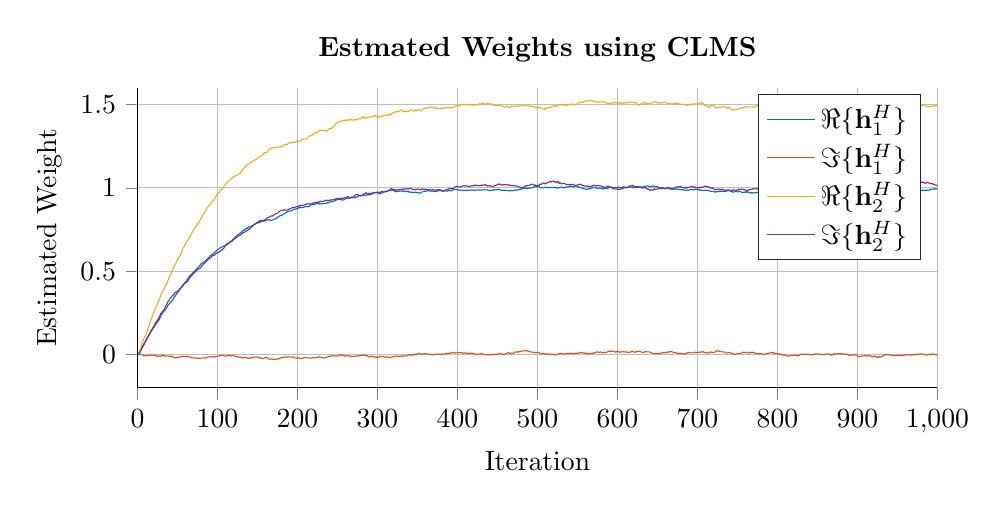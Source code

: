% This file was created by matlab2tikz.
% Minimal pgfplots version: 1.3
%
%The latest updates can be retrieved from
%  http://www.mathworks.com/matlabcentral/fileexchange/22022-matlab2tikz
%where you can also make suggestions and rate matlab2tikz.
%
\definecolor{mycolor1}{rgb}{0.0,0.447,0.741}%
\definecolor{mycolor2}{rgb}{0.85,0.325,0.098}%
\definecolor{mycolor3}{rgb}{0.929,0.694,0.125}%
\definecolor{mycolor4}{rgb}{0.494,0.184,0.556}%
%
\begin{tikzpicture}

\begin{axis}[%
width=4in,
height=1.5in,
at={(1.011in,0.642in)},
scale only axis,
xmin=0,
xmax=1000,
tick align=outside,
xlabel={Iteration},
xmajorgrids,
ymin=-0.2,
ymax=1.6,
ylabel={Estimated Weight},
ymajorgrids,
title style={font=\bfseries},
title={Estmated Weights using CLMS},
axis x line*=bottom,
axis y line*=left,
legend style={legend cell align=left,align=left,draw=white!15!black}
]
\addplot [color=mycolor1,solid]
  table[row sep=crcr]{%
1	0\\
2	0.013\\
3	0.021\\
4	0.031\\
5	0.044\\
6	0.051\\
7	0.054\\
8	0.062\\
9	0.072\\
10	0.077\\
11	0.087\\
12	0.097\\
13	0.103\\
14	0.11\\
15	0.12\\
16	0.129\\
17	0.138\\
18	0.145\\
19	0.154\\
20	0.162\\
21	0.165\\
22	0.176\\
23	0.18\\
24	0.188\\
25	0.197\\
26	0.201\\
27	0.209\\
28	0.218\\
29	0.229\\
30	0.238\\
31	0.246\\
32	0.254\\
33	0.261\\
34	0.263\\
35	0.272\\
36	0.279\\
37	0.284\\
38	0.295\\
39	0.3\\
40	0.306\\
41	0.311\\
42	0.317\\
43	0.322\\
44	0.327\\
45	0.336\\
46	0.346\\
47	0.349\\
48	0.359\\
49	0.364\\
50	0.369\\
51	0.377\\
52	0.383\\
53	0.391\\
54	0.398\\
55	0.403\\
56	0.412\\
57	0.42\\
58	0.423\\
59	0.431\\
60	0.435\\
61	0.441\\
62	0.448\\
63	0.456\\
64	0.463\\
65	0.468\\
66	0.475\\
67	0.479\\
68	0.483\\
69	0.489\\
70	0.494\\
71	0.497\\
72	0.504\\
73	0.507\\
74	0.513\\
75	0.517\\
76	0.523\\
77	0.528\\
78	0.534\\
79	0.541\\
80	0.546\\
81	0.549\\
82	0.553\\
83	0.556\\
84	0.559\\
85	0.563\\
86	0.568\\
87	0.573\\
88	0.576\\
89	0.582\\
90	0.585\\
91	0.594\\
92	0.596\\
93	0.598\\
94	0.601\\
95	0.606\\
96	0.612\\
97	0.615\\
98	0.619\\
99	0.624\\
100	0.628\\
101	0.632\\
102	0.634\\
103	0.639\\
104	0.642\\
105	0.645\\
106	0.646\\
107	0.649\\
108	0.651\\
109	0.653\\
110	0.654\\
111	0.659\\
112	0.659\\
113	0.663\\
114	0.669\\
115	0.673\\
116	0.677\\
117	0.681\\
118	0.684\\
119	0.688\\
120	0.693\\
121	0.697\\
122	0.704\\
123	0.708\\
124	0.712\\
125	0.716\\
126	0.721\\
127	0.722\\
128	0.728\\
129	0.732\\
130	0.734\\
131	0.738\\
132	0.743\\
133	0.747\\
134	0.747\\
135	0.753\\
136	0.757\\
137	0.756\\
138	0.76\\
139	0.764\\
140	0.768\\
141	0.767\\
142	0.768\\
143	0.773\\
144	0.772\\
145	0.778\\
146	0.78\\
147	0.782\\
148	0.787\\
149	0.787\\
150	0.79\\
151	0.791\\
152	0.79\\
153	0.792\\
154	0.796\\
155	0.799\\
156	0.8\\
157	0.802\\
158	0.8\\
159	0.803\\
160	0.802\\
161	0.808\\
162	0.808\\
163	0.806\\
164	0.809\\
165	0.808\\
166	0.806\\
167	0.805\\
168	0.806\\
169	0.807\\
170	0.81\\
171	0.812\\
172	0.814\\
173	0.817\\
174	0.818\\
175	0.823\\
176	0.826\\
177	0.83\\
178	0.832\\
179	0.834\\
180	0.835\\
181	0.837\\
182	0.839\\
183	0.843\\
184	0.847\\
185	0.85\\
186	0.852\\
187	0.857\\
188	0.857\\
189	0.859\\
190	0.861\\
191	0.862\\
192	0.862\\
193	0.864\\
194	0.868\\
195	0.871\\
196	0.873\\
197	0.872\\
198	0.871\\
199	0.874\\
200	0.876\\
201	0.877\\
202	0.88\\
203	0.882\\
204	0.882\\
205	0.882\\
206	0.882\\
207	0.883\\
208	0.884\\
209	0.887\\
210	0.888\\
211	0.886\\
212	0.887\\
213	0.889\\
214	0.889\\
215	0.89\\
216	0.897\\
217	0.899\\
218	0.9\\
219	0.9\\
220	0.902\\
221	0.899\\
222	0.903\\
223	0.905\\
224	0.905\\
225	0.906\\
226	0.905\\
227	0.903\\
228	0.905\\
229	0.904\\
230	0.904\\
231	0.905\\
232	0.907\\
233	0.907\\
234	0.907\\
235	0.907\\
236	0.907\\
237	0.912\\
238	0.909\\
239	0.911\\
240	0.914\\
241	0.915\\
242	0.916\\
243	0.917\\
244	0.918\\
245	0.919\\
246	0.922\\
247	0.924\\
248	0.925\\
249	0.928\\
250	0.931\\
251	0.932\\
252	0.932\\
253	0.932\\
254	0.929\\
255	0.929\\
256	0.928\\
257	0.927\\
258	0.928\\
259	0.932\\
260	0.934\\
261	0.936\\
262	0.937\\
263	0.939\\
264	0.938\\
265	0.94\\
266	0.942\\
267	0.941\\
268	0.94\\
269	0.942\\
270	0.941\\
271	0.94\\
272	0.94\\
273	0.944\\
274	0.946\\
275	0.948\\
276	0.95\\
277	0.953\\
278	0.953\\
279	0.954\\
280	0.956\\
281	0.955\\
282	0.954\\
283	0.955\\
284	0.955\\
285	0.955\\
286	0.957\\
287	0.958\\
288	0.958\\
289	0.96\\
290	0.959\\
291	0.959\\
292	0.961\\
293	0.963\\
294	0.966\\
295	0.969\\
296	0.971\\
297	0.973\\
298	0.973\\
299	0.972\\
300	0.971\\
301	0.969\\
302	0.967\\
303	0.965\\
304	0.964\\
305	0.968\\
306	0.97\\
307	0.973\\
308	0.976\\
309	0.979\\
310	0.978\\
311	0.98\\
312	0.978\\
313	0.982\\
314	0.983\\
315	0.985\\
316	0.984\\
317	0.984\\
318	0.987\\
319	0.985\\
320	0.985\\
321	0.982\\
322	0.978\\
323	0.977\\
324	0.978\\
325	0.98\\
326	0.982\\
327	0.979\\
328	0.98\\
329	0.981\\
330	0.982\\
331	0.98\\
332	0.979\\
333	0.981\\
334	0.982\\
335	0.977\\
336	0.979\\
337	0.98\\
338	0.977\\
339	0.979\\
340	0.974\\
341	0.974\\
342	0.975\\
343	0.974\\
344	0.972\\
345	0.972\\
346	0.973\\
347	0.974\\
348	0.973\\
349	0.973\\
350	0.971\\
351	0.971\\
352	0.97\\
353	0.968\\
354	0.969\\
355	0.974\\
356	0.976\\
357	0.976\\
358	0.979\\
359	0.98\\
360	0.98\\
361	0.98\\
362	0.982\\
363	0.984\\
364	0.983\\
365	0.981\\
366	0.981\\
367	0.98\\
368	0.981\\
369	0.98\\
370	0.979\\
371	0.978\\
372	0.979\\
373	0.978\\
374	0.98\\
375	0.981\\
376	0.983\\
377	0.983\\
378	0.984\\
379	0.986\\
380	0.983\\
381	0.982\\
382	0.981\\
383	0.983\\
384	0.982\\
385	0.985\\
386	0.98\\
387	0.981\\
388	0.981\\
389	0.984\\
390	0.985\\
391	0.983\\
392	0.982\\
393	0.983\\
394	0.989\\
395	0.99\\
396	0.99\\
397	0.99\\
398	0.991\\
399	0.989\\
400	0.988\\
401	0.989\\
402	0.987\\
403	0.986\\
404	0.986\\
405	0.987\\
406	0.986\\
407	0.985\\
408	0.984\\
409	0.986\\
410	0.984\\
411	0.986\\
412	0.986\\
413	0.986\\
414	0.985\\
415	0.985\\
416	0.986\\
417	0.987\\
418	0.987\\
419	0.988\\
420	0.985\\
421	0.987\\
422	0.985\\
423	0.985\\
424	0.988\\
425	0.988\\
426	0.987\\
427	0.987\\
428	0.987\\
429	0.988\\
430	0.988\\
431	0.987\\
432	0.988\\
433	0.988\\
434	0.989\\
435	0.988\\
436	0.988\\
437	0.988\\
438	0.987\\
439	0.986\\
440	0.986\\
441	0.984\\
442	0.984\\
443	0.985\\
444	0.986\\
445	0.988\\
446	0.989\\
447	0.989\\
448	0.99\\
449	0.989\\
450	0.99\\
451	0.992\\
452	0.99\\
453	0.988\\
454	0.986\\
455	0.987\\
456	0.985\\
457	0.986\\
458	0.986\\
459	0.986\\
460	0.984\\
461	0.984\\
462	0.985\\
463	0.985\\
464	0.983\\
465	0.983\\
466	0.982\\
467	0.983\\
468	0.984\\
469	0.983\\
470	0.985\\
471	0.986\\
472	0.986\\
473	0.987\\
474	0.987\\
475	0.987\\
476	0.989\\
477	0.989\\
478	0.99\\
479	0.993\\
480	0.992\\
481	0.995\\
482	0.997\\
483	0.996\\
484	0.996\\
485	0.999\\
486	0.998\\
487	0.998\\
488	0.998\\
489	0.997\\
490	0.998\\
491	0.999\\
492	0.999\\
493	1.0\\
494	1.002\\
495	1.003\\
496	1.006\\
497	1.009\\
498	1.007\\
499	1.007\\
500	1.008\\
501	1.008\\
502	1.007\\
503	1.005\\
504	1.002\\
505	1.0\\
506	1.001\\
507	1.0\\
508	1.001\\
509	1.003\\
510	1.004\\
511	1.003\\
512	1.003\\
513	1.004\\
514	1.001\\
515	1.001\\
516	1.003\\
517	1.002\\
518	1.001\\
519	1.003\\
520	1.002\\
521	1.004\\
522	1.002\\
523	1.0\\
524	0.999\\
525	1.0\\
526	0.999\\
527	1.002\\
528	1.002\\
529	1.004\\
530	1.004\\
531	1.004\\
532	1.002\\
533	1.001\\
534	1.001\\
535	1.003\\
536	1.005\\
537	1.006\\
538	1.007\\
539	1.007\\
540	1.009\\
541	1.01\\
542	1.01\\
543	1.008\\
544	1.007\\
545	1.007\\
546	1.007\\
547	1.01\\
548	1.011\\
549	1.01\\
550	1.008\\
551	1.008\\
552	1.003\\
553	1.002\\
554	1.001\\
555	0.999\\
556	0.998\\
557	0.998\\
558	0.994\\
559	0.994\\
560	0.992\\
561	0.991\\
562	0.992\\
563	0.994\\
564	0.993\\
565	0.996\\
566	0.994\\
567	0.999\\
568	1.002\\
569	0.999\\
570	1.0\\
571	1.0\\
572	1.0\\
573	1.0\\
574	0.999\\
575	0.997\\
576	0.998\\
577	0.999\\
578	0.999\\
579	0.996\\
580	0.994\\
581	0.995\\
582	0.993\\
583	0.994\\
584	0.996\\
585	0.997\\
586	0.999\\
587	0.996\\
588	0.997\\
589	1.0\\
590	1.002\\
591	1.005\\
592	1.004\\
593	1.005\\
594	1.004\\
595	1.002\\
596	1.001\\
597	1.0\\
598	1.003\\
599	1.003\\
600	1.004\\
601	1.003\\
602	1.003\\
603	1.002\\
604	1.003\\
605	1.003\\
606	1.003\\
607	1.005\\
608	1.008\\
609	1.005\\
610	1.003\\
611	1.003\\
612	1.004\\
613	1.004\\
614	1.006\\
615	1.005\\
616	1.005\\
617	1.004\\
618	1.002\\
619	1.002\\
620	1.001\\
621	1.003\\
622	1.002\\
623	1.005\\
624	1.006\\
625	1.004\\
626	1.003\\
627	1.003\\
628	1.005\\
629	1.007\\
630	1.004\\
631	1.004\\
632	1.007\\
633	1.009\\
634	1.009\\
635	1.01\\
636	1.011\\
637	1.012\\
638	1.012\\
639	1.01\\
640	1.008\\
641	1.008\\
642	1.009\\
643	1.01\\
644	1.01\\
645	1.011\\
646	1.009\\
647	1.008\\
648	1.009\\
649	1.008\\
650	1.007\\
651	1.003\\
652	1.004\\
653	1.002\\
654	1.0\\
655	1.003\\
656	1.002\\
657	0.999\\
658	0.999\\
659	0.996\\
660	0.995\\
661	0.996\\
662	0.996\\
663	0.997\\
664	0.996\\
665	0.995\\
666	0.993\\
667	0.993\\
668	0.992\\
669	0.993\\
670	0.991\\
671	0.993\\
672	0.993\\
673	0.992\\
674	0.992\\
675	0.994\\
676	0.991\\
677	0.99\\
678	0.991\\
679	0.99\\
680	0.991\\
681	0.99\\
682	0.988\\
683	0.986\\
684	0.987\\
685	0.986\\
686	0.986\\
687	0.987\\
688	0.986\\
689	0.985\\
690	0.988\\
691	0.99\\
692	0.992\\
693	0.989\\
694	0.989\\
695	0.989\\
696	0.99\\
697	0.989\\
698	0.99\\
699	0.991\\
700	0.99\\
701	0.991\\
702	0.987\\
703	0.989\\
704	0.985\\
705	0.986\\
706	0.985\\
707	0.985\\
708	0.983\\
709	0.985\\
710	0.986\\
711	0.985\\
712	0.985\\
713	0.986\\
714	0.984\\
715	0.982\\
716	0.979\\
717	0.979\\
718	0.979\\
719	0.979\\
720	0.979\\
721	0.977\\
722	0.974\\
723	0.977\\
724	0.976\\
725	0.977\\
726	0.98\\
727	0.979\\
728	0.978\\
729	0.98\\
730	0.98\\
731	0.979\\
732	0.98\\
733	0.978\\
734	0.978\\
735	0.978\\
736	0.98\\
737	0.982\\
738	0.985\\
739	0.982\\
740	0.982\\
741	0.982\\
742	0.978\\
743	0.977\\
744	0.977\\
745	0.974\\
746	0.976\\
747	0.978\\
748	0.981\\
749	0.978\\
750	0.976\\
751	0.976\\
752	0.978\\
753	0.978\\
754	0.977\\
755	0.975\\
756	0.972\\
757	0.971\\
758	0.974\\
759	0.973\\
760	0.975\\
761	0.976\\
762	0.973\\
763	0.975\\
764	0.975\\
765	0.972\\
766	0.97\\
767	0.971\\
768	0.968\\
769	0.971\\
770	0.97\\
771	0.97\\
772	0.971\\
773	0.972\\
774	0.971\\
775	0.974\\
776	0.975\\
777	0.979\\
778	0.978\\
779	0.974\\
780	0.975\\
781	0.974\\
782	0.972\\
783	0.971\\
784	0.97\\
785	0.967\\
786	0.968\\
787	0.967\\
788	0.969\\
789	0.969\\
790	0.968\\
791	0.97\\
792	0.968\\
793	0.973\\
794	0.973\\
795	0.975\\
796	0.976\\
797	0.975\\
798	0.971\\
799	0.97\\
800	0.97\\
801	0.969\\
802	0.966\\
803	0.969\\
804	0.967\\
805	0.968\\
806	0.968\\
807	0.97\\
808	0.973\\
809	0.971\\
810	0.972\\
811	0.973\\
812	0.974\\
813	0.974\\
814	0.974\\
815	0.978\\
816	0.979\\
817	0.979\\
818	0.981\\
819	0.983\\
820	0.984\\
821	0.982\\
822	0.983\\
823	0.983\\
824	0.987\\
825	0.986\\
826	0.987\\
827	0.991\\
828	0.991\\
829	0.991\\
830	0.99\\
831	0.989\\
832	0.989\\
833	0.991\\
834	0.991\\
835	0.994\\
836	0.999\\
837	0.997\\
838	0.996\\
839	0.998\\
840	0.995\\
841	0.994\\
842	0.993\\
843	0.996\\
844	0.995\\
845	0.994\\
846	0.995\\
847	0.995\\
848	0.995\\
849	0.994\\
850	0.994\\
851	0.993\\
852	0.992\\
853	0.991\\
854	0.988\\
855	0.99\\
856	0.986\\
857	0.986\\
858	0.986\\
859	0.988\\
860	0.988\\
861	0.99\\
862	0.991\\
863	0.991\\
864	0.993\\
865	0.993\\
866	0.991\\
867	0.99\\
868	0.987\\
869	0.986\\
870	0.985\\
871	0.986\\
872	0.987\\
873	0.988\\
874	0.989\\
875	0.986\\
876	0.982\\
877	0.979\\
878	0.977\\
879	0.977\\
880	0.975\\
881	0.973\\
882	0.976\\
883	0.974\\
884	0.976\\
885	0.976\\
886	0.974\\
887	0.976\\
888	0.976\\
889	0.974\\
890	0.976\\
891	0.976\\
892	0.977\\
893	0.977\\
894	0.977\\
895	0.98\\
896	0.981\\
897	0.983\\
898	0.984\\
899	0.986\\
900	0.986\\
901	0.988\\
902	0.984\\
903	0.983\\
904	0.983\\
905	0.985\\
906	0.983\\
907	0.984\\
908	0.981\\
909	0.982\\
910	0.982\\
911	0.982\\
912	0.981\\
913	0.986\\
914	0.986\\
915	0.987\\
916	0.988\\
917	0.987\\
918	0.986\\
919	0.986\\
920	0.988\\
921	0.989\\
922	0.989\\
923	0.988\\
924	0.984\\
925	0.984\\
926	0.985\\
927	0.985\\
928	0.987\\
929	0.987\\
930	0.985\\
931	0.984\\
932	0.986\\
933	0.986\\
934	0.984\\
935	0.984\\
936	0.984\\
937	0.983\\
938	0.984\\
939	0.985\\
940	0.982\\
941	0.984\\
942	0.982\\
943	0.983\\
944	0.983\\
945	0.983\\
946	0.984\\
947	0.986\\
948	0.987\\
949	0.989\\
950	0.99\\
951	0.989\\
952	0.991\\
953	0.992\\
954	0.991\\
955	0.99\\
956	0.992\\
957	0.992\\
958	0.993\\
959	0.992\\
960	0.99\\
961	0.992\\
962	0.992\\
963	0.992\\
964	0.993\\
965	0.993\\
966	0.991\\
967	0.992\\
968	0.996\\
969	0.998\\
970	0.997\\
971	0.994\\
972	0.994\\
973	0.995\\
974	0.995\\
975	0.995\\
976	0.992\\
977	0.992\\
978	0.988\\
979	0.986\\
980	0.986\\
981	0.986\\
982	0.984\\
983	0.984\\
984	0.986\\
985	0.985\\
986	0.986\\
987	0.985\\
988	0.987\\
989	0.986\\
990	0.988\\
991	0.99\\
992	0.991\\
993	0.992\\
994	0.993\\
995	0.993\\
996	0.991\\
997	0.995\\
998	0.994\\
999	0.993\\
1000	0.993\\
};
\addlegendentry{$\Re \{ \mathbf{h}_1^H\} $};

\addplot [color=mycolor2,solid]
  table[row sep=crcr]{%
1	0\\
2	4.572e-20\\
3	0.002\\
4	0.001\\
5	-0.001\\
6	-0.0\\
7	-0.002\\
8	-0.009\\
9	-0.007\\
10	-0.008\\
11	-0.008\\
12	-0.005\\
13	-0.006\\
14	-0.006\\
15	-0.004\\
16	-0.003\\
17	-0.004\\
18	-0.004\\
19	-0.003\\
20	-0.004\\
21	-0.003\\
22	-0.007\\
23	-0.006\\
24	-0.009\\
25	-0.011\\
26	-0.009\\
27	-0.008\\
28	-0.01\\
29	-0.011\\
30	-0.008\\
31	-0.003\\
32	-0.007\\
33	-0.005\\
34	-0.008\\
35	-0.011\\
36	-0.008\\
37	-0.008\\
38	-0.009\\
39	-0.008\\
40	-0.011\\
41	-0.01\\
42	-0.011\\
43	-0.009\\
44	-0.014\\
45	-0.016\\
46	-0.019\\
47	-0.019\\
48	-0.02\\
49	-0.019\\
50	-0.019\\
51	-0.016\\
52	-0.016\\
53	-0.014\\
54	-0.013\\
55	-0.011\\
56	-0.011\\
57	-0.013\\
58	-0.01\\
59	-0.012\\
60	-0.011\\
61	-0.011\\
62	-0.013\\
63	-0.012\\
64	-0.015\\
65	-0.014\\
66	-0.014\\
67	-0.016\\
68	-0.019\\
69	-0.021\\
70	-0.02\\
71	-0.02\\
72	-0.021\\
73	-0.021\\
74	-0.021\\
75	-0.022\\
76	-0.022\\
77	-0.022\\
78	-0.022\\
79	-0.022\\
80	-0.021\\
81	-0.02\\
82	-0.02\\
83	-0.021\\
84	-0.021\\
85	-0.021\\
86	-0.019\\
87	-0.016\\
88	-0.015\\
89	-0.013\\
90	-0.014\\
91	-0.014\\
92	-0.013\\
93	-0.013\\
94	-0.013\\
95	-0.013\\
96	-0.016\\
97	-0.012\\
98	-0.012\\
99	-0.011\\
100	-0.01\\
101	-0.009\\
102	-0.008\\
103	-0.006\\
104	-0.004\\
105	-0.005\\
106	-0.005\\
107	-0.006\\
108	-0.008\\
109	-0.009\\
110	-0.008\\
111	-0.01\\
112	-0.008\\
113	-0.005\\
114	-0.004\\
115	-0.005\\
116	-0.007\\
117	-0.009\\
118	-0.007\\
119	-0.006\\
120	-0.006\\
121	-0.008\\
122	-0.011\\
123	-0.011\\
124	-0.01\\
125	-0.013\\
126	-0.015\\
127	-0.017\\
128	-0.014\\
129	-0.015\\
130	-0.019\\
131	-0.02\\
132	-0.018\\
133	-0.019\\
134	-0.017\\
135	-0.016\\
136	-0.019\\
137	-0.022\\
138	-0.022\\
139	-0.022\\
140	-0.023\\
141	-0.019\\
142	-0.02\\
143	-0.02\\
144	-0.021\\
145	-0.017\\
146	-0.016\\
147	-0.015\\
148	-0.015\\
149	-0.014\\
150	-0.016\\
151	-0.016\\
152	-0.017\\
153	-0.02\\
154	-0.021\\
155	-0.023\\
156	-0.022\\
157	-0.025\\
158	-0.022\\
159	-0.02\\
160	-0.019\\
161	-0.019\\
162	-0.019\\
163	-0.022\\
164	-0.027\\
165	-0.028\\
166	-0.028\\
167	-0.027\\
168	-0.026\\
169	-0.028\\
170	-0.029\\
171	-0.028\\
172	-0.028\\
173	-0.027\\
174	-0.028\\
175	-0.029\\
176	-0.025\\
177	-0.023\\
178	-0.023\\
179	-0.021\\
180	-0.019\\
181	-0.018\\
182	-0.017\\
183	-0.018\\
184	-0.015\\
185	-0.014\\
186	-0.014\\
187	-0.016\\
188	-0.017\\
189	-0.015\\
190	-0.015\\
191	-0.014\\
192	-0.014\\
193	-0.016\\
194	-0.014\\
195	-0.016\\
196	-0.02\\
197	-0.02\\
198	-0.02\\
199	-0.021\\
200	-0.022\\
201	-0.02\\
202	-0.02\\
203	-0.022\\
204	-0.022\\
205	-0.024\\
206	-0.023\\
207	-0.021\\
208	-0.018\\
209	-0.019\\
210	-0.018\\
211	-0.018\\
212	-0.02\\
213	-0.02\\
214	-0.02\\
215	-0.021\\
216	-0.022\\
217	-0.021\\
218	-0.019\\
219	-0.019\\
220	-0.021\\
221	-0.02\\
222	-0.02\\
223	-0.019\\
224	-0.017\\
225	-0.017\\
226	-0.014\\
227	-0.015\\
228	-0.014\\
229	-0.016\\
230	-0.016\\
231	-0.019\\
232	-0.021\\
233	-0.021\\
234	-0.02\\
235	-0.019\\
236	-0.018\\
237	-0.014\\
238	-0.014\\
239	-0.013\\
240	-0.01\\
241	-0.011\\
242	-0.009\\
243	-0.008\\
244	-0.007\\
245	-0.008\\
246	-0.009\\
247	-0.008\\
248	-0.008\\
249	-0.008\\
250	-0.009\\
251	-0.008\\
252	-0.005\\
253	-0.001\\
254	-0.003\\
255	-0.004\\
256	-0.003\\
257	-0.006\\
258	-0.005\\
259	-0.009\\
260	-0.008\\
261	-0.009\\
262	-0.007\\
263	-0.008\\
264	-0.007\\
265	-0.008\\
266	-0.012\\
267	-0.012\\
268	-0.013\\
269	-0.012\\
270	-0.011\\
271	-0.01\\
272	-0.009\\
273	-0.009\\
274	-0.009\\
275	-0.008\\
276	-0.009\\
277	-0.009\\
278	-0.005\\
279	-0.004\\
280	-0.004\\
281	-0.004\\
282	-0.003\\
283	-0.005\\
284	-0.005\\
285	-0.005\\
286	-0.008\\
287	-0.005\\
288	-0.01\\
289	-0.012\\
290	-0.015\\
291	-0.011\\
292	-0.009\\
293	-0.01\\
294	-0.01\\
295	-0.013\\
296	-0.013\\
297	-0.017\\
298	-0.018\\
299	-0.015\\
300	-0.018\\
301	-0.017\\
302	-0.014\\
303	-0.013\\
304	-0.012\\
305	-0.01\\
306	-0.011\\
307	-0.011\\
308	-0.013\\
309	-0.015\\
310	-0.016\\
311	-0.014\\
312	-0.013\\
313	-0.015\\
314	-0.017\\
315	-0.017\\
316	-0.017\\
317	-0.016\\
318	-0.015\\
319	-0.013\\
320	-0.014\\
321	-0.011\\
322	-0.011\\
323	-0.01\\
324	-0.008\\
325	-0.009\\
326	-0.011\\
327	-0.013\\
328	-0.011\\
329	-0.01\\
330	-0.009\\
331	-0.009\\
332	-0.008\\
333	-0.011\\
334	-0.008\\
335	-0.008\\
336	-0.008\\
337	-0.008\\
338	-0.006\\
339	-0.002\\
340	-0.0\\
341	-0.001\\
342	-0.003\\
343	-0.005\\
344	-0.003\\
345	0.0\\
346	0.002\\
347	0.002\\
348	0.002\\
349	0.002\\
350	0.004\\
351	0.006\\
352	0.005\\
353	0.005\\
354	0.004\\
355	0.002\\
356	0.0\\
357	0.004\\
358	0.002\\
359	0.006\\
360	0.006\\
361	0.004\\
362	0.003\\
363	0.002\\
364	0.002\\
365	0.002\\
366	0.002\\
367	-0.001\\
368	-0.002\\
369	-0.001\\
370	0.001\\
371	0.0\\
372	0.001\\
373	0.002\\
374	0.004\\
375	0.004\\
376	0.004\\
377	0.001\\
378	0.002\\
379	0.0\\
380	0.003\\
381	0.003\\
382	0.001\\
383	0.002\\
384	0.003\\
385	0.004\\
386	0.006\\
387	0.006\\
388	0.008\\
389	0.008\\
390	0.008\\
391	0.008\\
392	0.011\\
393	0.009\\
394	0.012\\
395	0.014\\
396	0.011\\
397	0.01\\
398	0.009\\
399	0.011\\
400	0.01\\
401	0.011\\
402	0.011\\
403	0.011\\
404	0.012\\
405	0.012\\
406	0.011\\
407	0.008\\
408	0.008\\
409	0.009\\
410	0.011\\
411	0.006\\
412	0.006\\
413	0.008\\
414	0.007\\
415	0.008\\
416	0.009\\
417	0.007\\
418	0.005\\
419	0.008\\
420	0.005\\
421	0.005\\
422	0.003\\
423	-0.0\\
424	0.001\\
425	0.003\\
426	0.002\\
427	0.003\\
428	0.003\\
429	0.006\\
430	0.007\\
431	0.006\\
432	0.002\\
433	-0.001\\
434	-0.001\\
435	-0.002\\
436	-0.0\\
437	0.001\\
438	0.0\\
439	-0.002\\
440	-0.003\\
441	-0.001\\
442	0.001\\
443	0.0\\
444	-0.002\\
445	-0.0\\
446	0.002\\
447	0.001\\
448	0.001\\
449	5.791e-05\\
450	0.004\\
451	0.002\\
452	0.004\\
453	0.006\\
454	0.006\\
455	0.003\\
456	0.004\\
457	0.0\\
458	-0.001\\
459	-0.0\\
460	0.005\\
461	0.007\\
462	0.009\\
463	0.01\\
464	0.011\\
465	0.008\\
466	0.006\\
467	0.009\\
468	0.008\\
469	0.007\\
470	0.008\\
471	0.011\\
472	0.015\\
473	0.016\\
474	0.015\\
475	0.016\\
476	0.014\\
477	0.018\\
478	0.017\\
479	0.02\\
480	0.02\\
481	0.021\\
482	0.021\\
483	0.022\\
484	0.022\\
485	0.025\\
486	0.023\\
487	0.022\\
488	0.021\\
489	0.019\\
490	0.018\\
491	0.017\\
492	0.015\\
493	0.014\\
494	0.015\\
495	0.014\\
496	0.013\\
497	0.013\\
498	0.011\\
499	0.013\\
500	0.013\\
501	0.012\\
502	0.011\\
503	0.008\\
504	0.006\\
505	0.005\\
506	0.004\\
507	0.007\\
508	0.007\\
509	0.003\\
510	0.003\\
511	0.003\\
512	0.003\\
513	0.004\\
514	0.004\\
515	0.002\\
516	0.001\\
517	0.0\\
518	0.003\\
519	3.432e-05\\
520	0.0\\
521	-0.003\\
522	-0.001\\
523	-0.001\\
524	0.001\\
525	0.002\\
526	0.002\\
527	0.005\\
528	0.005\\
529	0.007\\
530	0.007\\
531	0.006\\
532	0.004\\
533	0.004\\
534	0.003\\
535	0.005\\
536	0.007\\
537	0.006\\
538	0.005\\
539	0.006\\
540	0.006\\
541	0.008\\
542	0.008\\
543	0.006\\
544	0.006\\
545	0.005\\
546	0.006\\
547	0.007\\
548	0.008\\
549	0.008\\
550	0.007\\
551	0.007\\
552	0.008\\
553	0.011\\
554	0.012\\
555	0.012\\
556	0.01\\
557	0.009\\
558	0.01\\
559	0.009\\
560	0.005\\
561	0.009\\
562	0.007\\
563	0.005\\
564	0.005\\
565	0.006\\
566	0.006\\
567	0.006\\
568	0.005\\
569	0.007\\
570	0.011\\
571	0.009\\
572	0.009\\
573	0.013\\
574	0.015\\
575	0.016\\
576	0.014\\
577	0.013\\
578	0.014\\
579	0.015\\
580	0.014\\
581	0.012\\
582	0.009\\
583	0.011\\
584	0.014\\
585	0.012\\
586	0.013\\
587	0.015\\
588	0.017\\
589	0.02\\
590	0.02\\
591	0.02\\
592	0.02\\
593	0.022\\
594	0.02\\
595	0.019\\
596	0.018\\
597	0.016\\
598	0.014\\
599	0.018\\
600	0.019\\
601	0.018\\
602	0.016\\
603	0.013\\
604	0.015\\
605	0.017\\
606	0.016\\
607	0.017\\
608	0.016\\
609	0.016\\
610	0.015\\
611	0.016\\
612	0.016\\
613	0.013\\
614	0.012\\
615	0.014\\
616	0.016\\
617	0.015\\
618	0.019\\
619	0.02\\
620	0.016\\
621	0.014\\
622	0.013\\
623	0.017\\
624	0.02\\
625	0.019\\
626	0.019\\
627	0.018\\
628	0.02\\
629	0.017\\
630	0.015\\
631	0.013\\
632	0.013\\
633	0.014\\
634	0.016\\
635	0.017\\
636	0.017\\
637	0.016\\
638	0.016\\
639	0.016\\
640	0.016\\
641	0.013\\
642	0.01\\
643	0.01\\
644	0.007\\
645	0.007\\
646	0.005\\
647	0.004\\
648	0.006\\
649	0.004\\
650	0.007\\
651	0.006\\
652	0.005\\
653	0.007\\
654	0.007\\
655	0.01\\
656	0.013\\
657	0.012\\
658	0.009\\
659	0.011\\
660	0.012\\
661	0.014\\
662	0.015\\
663	0.014\\
664	0.014\\
665	0.017\\
666	0.018\\
667	0.018\\
668	0.017\\
669	0.015\\
670	0.01\\
671	0.01\\
672	0.013\\
673	0.011\\
674	0.009\\
675	0.006\\
676	0.006\\
677	0.008\\
678	0.008\\
679	0.006\\
680	0.007\\
681	0.007\\
682	0.003\\
683	0.003\\
684	0.003\\
685	0.006\\
686	0.007\\
687	0.009\\
688	0.012\\
689	0.013\\
690	0.011\\
691	0.012\\
692	0.01\\
693	0.01\\
694	0.01\\
695	0.01\\
696	0.012\\
697	0.014\\
698	0.013\\
699	0.012\\
700	0.013\\
701	0.013\\
702	0.014\\
703	0.014\\
704	0.016\\
705	0.015\\
706	0.015\\
707	0.017\\
708	0.014\\
709	0.012\\
710	0.012\\
711	0.01\\
712	0.008\\
713	0.01\\
714	0.012\\
715	0.012\\
716	0.016\\
717	0.015\\
718	0.012\\
719	0.012\\
720	0.013\\
721	0.012\\
722	0.015\\
723	0.021\\
724	0.021\\
725	0.023\\
726	0.02\\
727	0.021\\
728	0.018\\
729	0.02\\
730	0.016\\
731	0.016\\
732	0.016\\
733	0.016\\
734	0.014\\
735	0.011\\
736	0.009\\
737	0.009\\
738	0.011\\
739	0.012\\
740	0.013\\
741	0.011\\
742	0.01\\
743	0.007\\
744	0.005\\
745	0.006\\
746	0.003\\
747	0.0\\
748	-0.0\\
749	0.004\\
750	0.006\\
751	0.007\\
752	0.006\\
753	0.004\\
754	0.005\\
755	0.01\\
756	0.011\\
757	0.014\\
758	0.013\\
759	0.013\\
760	0.013\\
761	0.014\\
762	0.013\\
763	0.01\\
764	0.009\\
765	0.009\\
766	0.014\\
767	0.014\\
768	0.012\\
769	0.014\\
770	0.013\\
771	0.011\\
772	0.01\\
773	0.006\\
774	0.005\\
775	0.007\\
776	0.006\\
777	0.005\\
778	0.005\\
779	0.005\\
780	0.005\\
781	0.002\\
782	0.001\\
783	0.001\\
784	0.003\\
785	0.004\\
786	0.005\\
787	0.005\\
788	0.006\\
789	0.007\\
790	0.01\\
791	0.011\\
792	0.012\\
793	0.011\\
794	0.011\\
795	0.011\\
796	0.006\\
797	0.008\\
798	0.006\\
799	0.006\\
800	0.006\\
801	0.001\\
802	0.003\\
803	0.003\\
804	0.004\\
805	0.0\\
806	-0.002\\
807	-0.003\\
808	-0.004\\
809	-0.002\\
810	-0.004\\
811	-0.008\\
812	-0.009\\
813	-0.008\\
814	-0.009\\
815	-0.009\\
816	-0.007\\
817	-0.006\\
818	-0.005\\
819	-0.006\\
820	-0.005\\
821	-0.004\\
822	-0.003\\
823	-0.005\\
824	-0.005\\
825	-0.006\\
826	-0.009\\
827	-0.005\\
828	-0.001\\
829	0.001\\
830	0.002\\
831	0.002\\
832	0.002\\
833	0.001\\
834	0.001\\
835	0.003\\
836	0.002\\
837	0.001\\
838	0.002\\
839	0.001\\
840	0.0\\
841	-4.504e-05\\
842	-0.003\\
843	-5.479e-05\\
844	0.0\\
845	0.0\\
846	0.001\\
847	0.004\\
848	0.003\\
849	0.003\\
850	0.003\\
851	0.004\\
852	0.004\\
853	0.002\\
854	0.001\\
855	0.001\\
856	0.0\\
857	-0.002\\
858	-0.001\\
859	0.002\\
860	0.002\\
861	0.001\\
862	0.004\\
863	0.004\\
864	0.004\\
865	0.002\\
866	-0.001\\
867	-0.0\\
868	-0.004\\
869	-0.002\\
870	0.001\\
871	0.005\\
872	0.004\\
873	0.003\\
874	0.003\\
875	0.005\\
876	0.006\\
877	0.005\\
878	0.005\\
879	0.007\\
880	0.006\\
881	0.002\\
882	0.004\\
883	0.003\\
884	0.004\\
885	0.002\\
886	0.002\\
887	0.002\\
888	0.002\\
889	-0.004\\
890	-0.005\\
891	-0.004\\
892	-0.004\\
893	-0.001\\
894	-0.003\\
895	-0.004\\
896	-0.002\\
897	2.025e-05\\
898	-0.003\\
899	-0.003\\
900	-0.009\\
901	-0.012\\
902	-0.014\\
903	-0.012\\
904	-0.01\\
905	-0.009\\
906	-0.009\\
907	-0.009\\
908	-0.007\\
909	-0.008\\
910	-0.007\\
911	-0.009\\
912	-0.008\\
913	-0.007\\
914	-0.008\\
915	-0.007\\
916	-0.009\\
917	-0.01\\
918	-0.01\\
919	-0.013\\
920	-0.013\\
921	-0.009\\
922	-0.01\\
923	-0.012\\
924	-0.018\\
925	-0.018\\
926	-0.016\\
927	-0.012\\
928	-0.014\\
929	-0.016\\
930	-0.013\\
931	-0.01\\
932	-0.007\\
933	-0.007\\
934	-0.0\\
935	-0.002\\
936	-0.001\\
937	0.0\\
938	-0.0\\
939	-0.001\\
940	-0.001\\
941	-0.004\\
942	-0.004\\
943	-0.003\\
944	-0.004\\
945	-0.006\\
946	-0.005\\
947	-0.005\\
948	-0.005\\
949	-0.004\\
950	-0.004\\
951	-0.007\\
952	-0.005\\
953	-0.007\\
954	-0.005\\
955	-0.006\\
956	-0.005\\
957	-0.007\\
958	-0.005\\
959	-0.003\\
960	-0.002\\
961	-0.002\\
962	-0.002\\
963	-0.003\\
964	-0.0\\
965	-0.002\\
966	-0.003\\
967	-0.003\\
968	-0.003\\
969	0.0\\
970	-0.001\\
971	-0.002\\
972	-0.003\\
973	0.002\\
974	0.001\\
975	0.003\\
976	0.002\\
977	0.002\\
978	0.003\\
979	0.003\\
980	0.002\\
981	0.004\\
982	0.002\\
983	9.871e-05\\
984	0.0\\
985	0.0\\
986	-0.002\\
987	-0.003\\
988	-5.774e-05\\
989	0.001\\
990	0.002\\
991	0.001\\
992	-0.0\\
993	0.003\\
994	0.003\\
995	0.003\\
996	0.001\\
997	-0.001\\
998	-0.001\\
999	-0.001\\
1000	0.001\\
};
\addlegendentry{$\Im \{ \mathbf{h}_1^H\}$};

\addplot [color=mycolor3,solid]
  table[row sep=crcr]{%
1	0\\
2	0\\
3	0.021\\
4	0.04\\
5	0.053\\
6	0.069\\
7	0.082\\
8	0.094\\
9	0.105\\
10	0.109\\
11	0.122\\
12	0.137\\
13	0.154\\
14	0.167\\
15	0.181\\
16	0.196\\
17	0.212\\
18	0.222\\
19	0.236\\
20	0.249\\
21	0.257\\
22	0.27\\
23	0.282\\
24	0.294\\
25	0.303\\
26	0.314\\
27	0.327\\
28	0.34\\
29	0.351\\
30	0.363\\
31	0.376\\
32	0.384\\
33	0.391\\
34	0.403\\
35	0.414\\
36	0.42\\
37	0.429\\
38	0.441\\
39	0.457\\
40	0.467\\
41	0.475\\
42	0.485\\
43	0.496\\
44	0.506\\
45	0.519\\
46	0.532\\
47	0.54\\
48	0.547\\
49	0.559\\
50	0.57\\
51	0.579\\
52	0.585\\
53	0.593\\
54	0.601\\
55	0.611\\
56	0.627\\
57	0.639\\
58	0.645\\
59	0.653\\
60	0.66\\
61	0.675\\
62	0.681\\
63	0.687\\
64	0.696\\
65	0.703\\
66	0.709\\
67	0.719\\
68	0.728\\
69	0.737\\
70	0.748\\
71	0.754\\
72	0.764\\
73	0.769\\
74	0.776\\
75	0.781\\
76	0.787\\
77	0.793\\
78	0.802\\
79	0.815\\
80	0.817\\
81	0.831\\
82	0.84\\
83	0.847\\
84	0.854\\
85	0.861\\
86	0.869\\
87	0.881\\
88	0.887\\
89	0.89\\
90	0.897\\
91	0.901\\
92	0.909\\
93	0.916\\
94	0.921\\
95	0.924\\
96	0.931\\
97	0.939\\
98	0.945\\
99	0.958\\
100	0.96\\
101	0.967\\
102	0.971\\
103	0.979\\
104	0.987\\
105	0.989\\
106	0.991\\
107	1.001\\
108	1.01\\
109	1.016\\
110	1.02\\
111	1.029\\
112	1.031\\
113	1.036\\
114	1.037\\
115	1.046\\
116	1.052\\
117	1.053\\
118	1.058\\
119	1.061\\
120	1.067\\
121	1.071\\
122	1.071\\
123	1.072\\
124	1.074\\
125	1.078\\
126	1.081\\
127	1.084\\
128	1.087\\
129	1.092\\
130	1.099\\
131	1.105\\
132	1.114\\
133	1.118\\
134	1.123\\
135	1.124\\
136	1.133\\
137	1.137\\
138	1.141\\
139	1.144\\
140	1.15\\
141	1.152\\
142	1.152\\
143	1.155\\
144	1.163\\
145	1.162\\
146	1.163\\
147	1.169\\
148	1.169\\
149	1.172\\
150	1.179\\
151	1.183\\
152	1.185\\
153	1.189\\
154	1.191\\
155	1.193\\
156	1.196\\
157	1.199\\
158	1.21\\
159	1.211\\
160	1.211\\
161	1.211\\
162	1.214\\
163	1.22\\
164	1.226\\
165	1.229\\
166	1.237\\
167	1.238\\
168	1.238\\
169	1.241\\
170	1.241\\
171	1.242\\
172	1.241\\
173	1.241\\
174	1.242\\
175	1.246\\
176	1.246\\
177	1.244\\
178	1.245\\
179	1.248\\
180	1.245\\
181	1.249\\
182	1.254\\
183	1.257\\
184	1.259\\
185	1.26\\
186	1.262\\
187	1.258\\
188	1.264\\
189	1.269\\
190	1.268\\
191	1.271\\
192	1.271\\
193	1.272\\
194	1.274\\
195	1.273\\
196	1.274\\
197	1.273\\
198	1.275\\
199	1.277\\
200	1.28\\
201	1.28\\
202	1.28\\
203	1.281\\
204	1.283\\
205	1.286\\
206	1.291\\
207	1.29\\
208	1.294\\
209	1.294\\
210	1.291\\
211	1.292\\
212	1.297\\
213	1.302\\
214	1.307\\
215	1.311\\
216	1.314\\
217	1.312\\
218	1.315\\
219	1.319\\
220	1.324\\
221	1.327\\
222	1.331\\
223	1.335\\
224	1.33\\
225	1.334\\
226	1.338\\
227	1.343\\
228	1.346\\
229	1.345\\
230	1.345\\
231	1.346\\
232	1.346\\
233	1.345\\
234	1.344\\
235	1.343\\
236	1.341\\
237	1.34\\
238	1.348\\
239	1.353\\
240	1.353\\
241	1.357\\
242	1.356\\
243	1.359\\
244	1.363\\
245	1.369\\
246	1.371\\
247	1.377\\
248	1.385\\
249	1.391\\
250	1.392\\
251	1.394\\
252	1.395\\
253	1.398\\
254	1.402\\
255	1.402\\
256	1.4\\
257	1.404\\
258	1.405\\
259	1.407\\
260	1.402\\
261	1.407\\
262	1.407\\
263	1.407\\
264	1.406\\
265	1.411\\
266	1.406\\
267	1.41\\
268	1.41\\
269	1.407\\
270	1.408\\
271	1.406\\
272	1.41\\
273	1.41\\
274	1.409\\
275	1.411\\
276	1.413\\
277	1.414\\
278	1.415\\
279	1.415\\
280	1.421\\
281	1.424\\
282	1.428\\
283	1.42\\
284	1.419\\
285	1.421\\
286	1.421\\
287	1.424\\
288	1.422\\
289	1.424\\
290	1.425\\
291	1.425\\
292	1.427\\
293	1.427\\
294	1.426\\
295	1.425\\
296	1.433\\
297	1.435\\
298	1.429\\
299	1.429\\
300	1.426\\
301	1.424\\
302	1.423\\
303	1.428\\
304	1.429\\
305	1.43\\
306	1.43\\
307	1.432\\
308	1.436\\
309	1.437\\
310	1.435\\
311	1.436\\
312	1.436\\
313	1.437\\
314	1.441\\
315	1.436\\
316	1.441\\
317	1.442\\
318	1.446\\
319	1.449\\
320	1.451\\
321	1.454\\
322	1.454\\
323	1.458\\
324	1.458\\
325	1.456\\
326	1.456\\
327	1.459\\
328	1.463\\
329	1.466\\
330	1.466\\
331	1.462\\
332	1.455\\
333	1.459\\
334	1.459\\
335	1.458\\
336	1.457\\
337	1.459\\
338	1.459\\
339	1.46\\
340	1.461\\
341	1.465\\
342	1.47\\
343	1.467\\
344	1.463\\
345	1.461\\
346	1.461\\
347	1.465\\
348	1.467\\
349	1.463\\
350	1.466\\
351	1.471\\
352	1.468\\
353	1.465\\
354	1.464\\
355	1.468\\
356	1.47\\
357	1.472\\
358	1.476\\
359	1.478\\
360	1.478\\
361	1.478\\
362	1.48\\
363	1.479\\
364	1.484\\
365	1.483\\
366	1.483\\
367	1.483\\
368	1.486\\
369	1.486\\
370	1.483\\
371	1.483\\
372	1.478\\
373	1.48\\
374	1.479\\
375	1.476\\
376	1.477\\
377	1.475\\
378	1.474\\
379	1.475\\
380	1.477\\
381	1.48\\
382	1.478\\
383	1.48\\
384	1.48\\
385	1.479\\
386	1.481\\
387	1.479\\
388	1.482\\
389	1.484\\
390	1.481\\
391	1.479\\
392	1.483\\
393	1.48\\
394	1.481\\
395	1.485\\
396	1.485\\
397	1.489\\
398	1.492\\
399	1.493\\
400	1.49\\
401	1.49\\
402	1.492\\
403	1.495\\
404	1.495\\
405	1.501\\
406	1.503\\
407	1.498\\
408	1.499\\
409	1.5\\
410	1.501\\
411	1.5\\
412	1.499\\
413	1.501\\
414	1.501\\
415	1.502\\
416	1.497\\
417	1.497\\
418	1.498\\
419	1.495\\
420	1.497\\
421	1.499\\
422	1.496\\
423	1.497\\
424	1.497\\
425	1.5\\
426	1.5\\
427	1.504\\
428	1.505\\
429	1.503\\
430	1.505\\
431	1.508\\
432	1.509\\
433	1.504\\
434	1.504\\
435	1.504\\
436	1.504\\
437	1.502\\
438	1.507\\
439	1.504\\
440	1.504\\
441	1.506\\
442	1.503\\
443	1.5\\
444	1.498\\
445	1.496\\
446	1.495\\
447	1.493\\
448	1.496\\
449	1.493\\
450	1.496\\
451	1.496\\
452	1.495\\
453	1.498\\
454	1.493\\
455	1.492\\
456	1.492\\
457	1.488\\
458	1.488\\
459	1.485\\
460	1.486\\
461	1.488\\
462	1.488\\
463	1.487\\
464	1.483\\
465	1.484\\
466	1.482\\
467	1.487\\
468	1.488\\
469	1.488\\
470	1.488\\
471	1.49\\
472	1.49\\
473	1.491\\
474	1.491\\
475	1.492\\
476	1.491\\
477	1.49\\
478	1.493\\
479	1.494\\
480	1.493\\
481	1.491\\
482	1.491\\
483	1.491\\
484	1.492\\
485	1.498\\
486	1.496\\
487	1.493\\
488	1.494\\
489	1.492\\
490	1.491\\
491	1.488\\
492	1.487\\
493	1.49\\
494	1.488\\
495	1.487\\
496	1.486\\
497	1.485\\
498	1.479\\
499	1.48\\
500	1.482\\
501	1.483\\
502	1.483\\
503	1.479\\
504	1.483\\
505	1.479\\
506	1.474\\
507	1.474\\
508	1.474\\
509	1.471\\
510	1.478\\
511	1.478\\
512	1.48\\
513	1.482\\
514	1.481\\
515	1.481\\
516	1.483\\
517	1.484\\
518	1.488\\
519	1.488\\
520	1.491\\
521	1.493\\
522	1.489\\
523	1.493\\
524	1.49\\
525	1.491\\
526	1.493\\
527	1.5\\
528	1.499\\
529	1.499\\
530	1.497\\
531	1.501\\
532	1.497\\
533	1.497\\
534	1.497\\
535	1.494\\
536	1.495\\
537	1.498\\
538	1.496\\
539	1.5\\
540	1.498\\
541	1.501\\
542	1.503\\
543	1.502\\
544	1.502\\
545	1.503\\
546	1.502\\
547	1.498\\
548	1.5\\
549	1.502\\
550	1.505\\
551	1.511\\
552	1.512\\
553	1.513\\
554	1.515\\
555	1.517\\
556	1.514\\
557	1.514\\
558	1.516\\
559	1.52\\
560	1.519\\
561	1.522\\
562	1.522\\
563	1.524\\
564	1.522\\
565	1.523\\
566	1.524\\
567	1.523\\
568	1.523\\
569	1.522\\
570	1.517\\
571	1.519\\
572	1.517\\
573	1.518\\
574	1.514\\
575	1.514\\
576	1.516\\
577	1.517\\
578	1.515\\
579	1.516\\
580	1.515\\
581	1.517\\
582	1.519\\
583	1.517\\
584	1.514\\
585	1.513\\
586	1.512\\
587	1.507\\
588	1.507\\
589	1.508\\
590	1.505\\
591	1.506\\
592	1.506\\
593	1.509\\
594	1.509\\
595	1.512\\
596	1.51\\
597	1.513\\
598	1.513\\
599	1.509\\
600	1.512\\
601	1.511\\
602	1.508\\
603	1.508\\
604	1.508\\
605	1.507\\
606	1.512\\
607	1.508\\
608	1.507\\
609	1.509\\
610	1.509\\
611	1.515\\
612	1.514\\
613	1.511\\
614	1.512\\
615	1.511\\
616	1.514\\
617	1.516\\
618	1.513\\
619	1.511\\
620	1.513\\
621	1.514\\
622	1.511\\
623	1.511\\
624	1.505\\
625	1.502\\
626	1.496\\
627	1.497\\
628	1.5\\
629	1.504\\
630	1.503\\
631	1.505\\
632	1.511\\
633	1.513\\
634	1.509\\
635	1.509\\
636	1.503\\
637	1.506\\
638	1.505\\
639	1.508\\
640	1.505\\
641	1.503\\
642	1.509\\
643	1.512\\
644	1.513\\
645	1.512\\
646	1.515\\
647	1.518\\
648	1.517\\
649	1.516\\
650	1.513\\
651	1.511\\
652	1.507\\
653	1.509\\
654	1.509\\
655	1.51\\
656	1.51\\
657	1.511\\
658	1.515\\
659	1.514\\
660	1.512\\
661	1.51\\
662	1.508\\
663	1.508\\
664	1.506\\
665	1.506\\
666	1.501\\
667	1.505\\
668	1.504\\
669	1.503\\
670	1.505\\
671	1.505\\
672	1.507\\
673	1.506\\
674	1.509\\
675	1.507\\
676	1.508\\
677	1.506\\
678	1.503\\
679	1.5\\
680	1.5\\
681	1.501\\
682	1.502\\
683	1.501\\
684	1.501\\
685	1.498\\
686	1.494\\
687	1.495\\
688	1.496\\
689	1.497\\
690	1.498\\
691	1.501\\
692	1.499\\
693	1.501\\
694	1.504\\
695	1.505\\
696	1.504\\
697	1.503\\
698	1.504\\
699	1.503\\
700	1.504\\
701	1.505\\
702	1.507\\
703	1.51\\
704	1.511\\
705	1.513\\
706	1.507\\
707	1.508\\
708	1.501\\
709	1.495\\
710	1.492\\
711	1.494\\
712	1.494\\
713	1.488\\
714	1.482\\
715	1.487\\
716	1.491\\
717	1.493\\
718	1.493\\
719	1.494\\
720	1.493\\
721	1.492\\
722	1.488\\
723	1.479\\
724	1.481\\
725	1.481\\
726	1.481\\
727	1.485\\
728	1.483\\
729	1.483\\
730	1.483\\
731	1.486\\
732	1.488\\
733	1.488\\
734	1.486\\
735	1.483\\
736	1.48\\
737	1.479\\
738	1.479\\
739	1.484\\
740	1.48\\
741	1.477\\
742	1.473\\
743	1.469\\
744	1.469\\
745	1.466\\
746	1.469\\
747	1.47\\
748	1.468\\
749	1.469\\
750	1.472\\
751	1.472\\
752	1.474\\
753	1.477\\
754	1.476\\
755	1.477\\
756	1.482\\
757	1.48\\
758	1.484\\
759	1.484\\
760	1.488\\
761	1.486\\
762	1.485\\
763	1.487\\
764	1.486\\
765	1.486\\
766	1.486\\
767	1.486\\
768	1.486\\
769	1.485\\
770	1.486\\
771	1.484\\
772	1.487\\
773	1.491\\
774	1.491\\
775	1.493\\
776	1.493\\
777	1.494\\
778	1.494\\
779	1.497\\
780	1.501\\
781	1.497\\
782	1.5\\
783	1.501\\
784	1.5\\
785	1.501\\
786	1.5\\
787	1.501\\
788	1.503\\
789	1.5\\
790	1.504\\
791	1.504\\
792	1.507\\
793	1.503\\
794	1.501\\
795	1.5\\
796	1.5\\
797	1.502\\
798	1.5\\
799	1.495\\
800	1.495\\
801	1.497\\
802	1.493\\
803	1.494\\
804	1.493\\
805	1.493\\
806	1.491\\
807	1.489\\
808	1.491\\
809	1.485\\
810	1.483\\
811	1.483\\
812	1.483\\
813	1.483\\
814	1.483\\
815	1.482\\
816	1.48\\
817	1.476\\
818	1.474\\
819	1.474\\
820	1.474\\
821	1.473\\
822	1.475\\
823	1.477\\
824	1.48\\
825	1.481\\
826	1.481\\
827	1.478\\
828	1.476\\
829	1.47\\
830	1.472\\
831	1.477\\
832	1.477\\
833	1.478\\
834	1.48\\
835	1.482\\
836	1.485\\
837	1.481\\
838	1.483\\
839	1.479\\
840	1.481\\
841	1.482\\
842	1.484\\
843	1.485\\
844	1.489\\
845	1.489\\
846	1.486\\
847	1.484\\
848	1.481\\
849	1.479\\
850	1.48\\
851	1.483\\
852	1.482\\
853	1.476\\
854	1.475\\
855	1.475\\
856	1.473\\
857	1.47\\
858	1.466\\
859	1.468\\
860	1.473\\
861	1.477\\
862	1.475\\
863	1.477\\
864	1.474\\
865	1.473\\
866	1.48\\
867	1.478\\
868	1.473\\
869	1.471\\
870	1.473\\
871	1.472\\
872	1.473\\
873	1.474\\
874	1.476\\
875	1.475\\
876	1.481\\
877	1.476\\
878	1.475\\
879	1.476\\
880	1.472\\
881	1.473\\
882	1.472\\
883	1.474\\
884	1.473\\
885	1.474\\
886	1.473\\
887	1.476\\
888	1.471\\
889	1.469\\
890	1.467\\
891	1.468\\
892	1.467\\
893	1.465\\
894	1.462\\
895	1.464\\
896	1.464\\
897	1.463\\
898	1.463\\
899	1.464\\
900	1.465\\
901	1.466\\
902	1.468\\
903	1.467\\
904	1.464\\
905	1.465\\
906	1.468\\
907	1.466\\
908	1.462\\
909	1.458\\
910	1.457\\
911	1.453\\
912	1.451\\
913	1.449\\
914	1.45\\
915	1.448\\
916	1.445\\
917	1.443\\
918	1.446\\
919	1.443\\
920	1.445\\
921	1.447\\
922	1.449\\
923	1.45\\
924	1.451\\
925	1.452\\
926	1.457\\
927	1.462\\
928	1.463\\
929	1.466\\
930	1.467\\
931	1.471\\
932	1.472\\
933	1.474\\
934	1.47\\
935	1.472\\
936	1.472\\
937	1.472\\
938	1.473\\
939	1.48\\
940	1.481\\
941	1.479\\
942	1.48\\
943	1.48\\
944	1.482\\
945	1.484\\
946	1.484\\
947	1.484\\
948	1.484\\
949	1.484\\
950	1.486\\
951	1.487\\
952	1.489\\
953	1.49\\
954	1.488\\
955	1.489\\
956	1.491\\
957	1.49\\
958	1.493\\
959	1.492\\
960	1.489\\
961	1.492\\
962	1.489\\
963	1.492\\
964	1.496\\
965	1.494\\
966	1.496\\
967	1.497\\
968	1.495\\
969	1.494\\
970	1.492\\
971	1.498\\
972	1.496\\
973	1.493\\
974	1.492\\
975	1.495\\
976	1.496\\
977	1.501\\
978	1.503\\
979	1.502\\
980	1.499\\
981	1.494\\
982	1.493\\
983	1.497\\
984	1.495\\
985	1.495\\
986	1.491\\
987	1.488\\
988	1.488\\
989	1.487\\
990	1.485\\
991	1.489\\
992	1.488\\
993	1.489\\
994	1.489\\
995	1.492\\
996	1.494\\
997	1.491\\
998	1.494\\
999	1.494\\
1000	1.501\\
};
\addlegendentry{$\Re \{ \mathbf{h}_2^H\} $};

\addplot [color=mycolor4,solid]
  table[row sep=crcr]{%
1	0\\
2	0\\
3	0.01\\
4	0.021\\
5	0.03\\
6	0.04\\
7	0.049\\
8	0.057\\
9	0.069\\
10	0.079\\
11	0.09\\
12	0.097\\
13	0.106\\
14	0.117\\
15	0.123\\
16	0.134\\
17	0.143\\
18	0.15\\
19	0.157\\
20	0.166\\
21	0.175\\
22	0.182\\
23	0.194\\
24	0.198\\
25	0.205\\
26	0.214\\
27	0.224\\
28	0.232\\
29	0.246\\
30	0.249\\
31	0.257\\
32	0.262\\
33	0.268\\
34	0.274\\
35	0.288\\
36	0.297\\
37	0.306\\
38	0.316\\
39	0.322\\
40	0.328\\
41	0.338\\
42	0.343\\
43	0.349\\
44	0.355\\
45	0.357\\
46	0.364\\
47	0.372\\
48	0.375\\
49	0.375\\
50	0.38\\
51	0.383\\
52	0.387\\
53	0.395\\
54	0.398\\
55	0.405\\
56	0.407\\
57	0.412\\
58	0.421\\
59	0.427\\
60	0.432\\
61	0.432\\
62	0.436\\
63	0.439\\
64	0.45\\
65	0.456\\
66	0.463\\
67	0.47\\
68	0.473\\
69	0.48\\
70	0.488\\
71	0.489\\
72	0.493\\
73	0.501\\
74	0.504\\
75	0.511\\
76	0.513\\
77	0.513\\
78	0.517\\
79	0.523\\
80	0.527\\
81	0.536\\
82	0.539\\
83	0.545\\
84	0.548\\
85	0.553\\
86	0.559\\
87	0.563\\
88	0.568\\
89	0.573\\
90	0.576\\
91	0.58\\
92	0.584\\
93	0.589\\
94	0.594\\
95	0.596\\
96	0.596\\
97	0.599\\
98	0.607\\
99	0.608\\
100	0.611\\
101	0.611\\
102	0.614\\
103	0.619\\
104	0.622\\
105	0.624\\
106	0.629\\
107	0.634\\
108	0.638\\
109	0.647\\
110	0.653\\
111	0.658\\
112	0.665\\
113	0.664\\
114	0.669\\
115	0.671\\
116	0.675\\
117	0.679\\
118	0.678\\
119	0.683\\
120	0.688\\
121	0.693\\
122	0.695\\
123	0.698\\
124	0.703\\
125	0.707\\
126	0.71\\
127	0.713\\
128	0.715\\
129	0.717\\
130	0.723\\
131	0.728\\
132	0.731\\
133	0.73\\
134	0.735\\
135	0.738\\
136	0.742\\
137	0.743\\
138	0.747\\
139	0.751\\
140	0.753\\
141	0.758\\
142	0.762\\
143	0.768\\
144	0.769\\
145	0.779\\
146	0.782\\
147	0.783\\
148	0.786\\
149	0.791\\
150	0.794\\
151	0.796\\
152	0.799\\
153	0.803\\
154	0.802\\
155	0.803\\
156	0.803\\
157	0.803\\
158	0.806\\
159	0.809\\
160	0.807\\
161	0.815\\
162	0.818\\
163	0.822\\
164	0.823\\
165	0.825\\
166	0.828\\
167	0.831\\
168	0.831\\
169	0.831\\
170	0.837\\
171	0.838\\
172	0.843\\
173	0.844\\
174	0.846\\
175	0.847\\
176	0.852\\
177	0.858\\
178	0.861\\
179	0.863\\
180	0.864\\
181	0.866\\
182	0.864\\
183	0.867\\
184	0.867\\
185	0.867\\
186	0.866\\
187	0.867\\
188	0.869\\
189	0.871\\
190	0.873\\
191	0.877\\
192	0.878\\
193	0.879\\
194	0.883\\
195	0.883\\
196	0.881\\
197	0.883\\
198	0.886\\
199	0.889\\
200	0.886\\
201	0.884\\
202	0.893\\
203	0.896\\
204	0.892\\
205	0.895\\
206	0.896\\
207	0.895\\
208	0.896\\
209	0.898\\
210	0.901\\
211	0.901\\
212	0.904\\
213	0.904\\
214	0.905\\
215	0.904\\
216	0.903\\
217	0.903\\
218	0.905\\
219	0.908\\
220	0.911\\
221	0.91\\
222	0.911\\
223	0.914\\
224	0.913\\
225	0.914\\
226	0.914\\
227	0.914\\
228	0.919\\
229	0.92\\
230	0.917\\
231	0.918\\
232	0.919\\
233	0.92\\
234	0.924\\
235	0.924\\
236	0.926\\
237	0.922\\
238	0.926\\
239	0.923\\
240	0.923\\
241	0.928\\
242	0.926\\
243	0.928\\
244	0.928\\
245	0.931\\
246	0.931\\
247	0.93\\
248	0.935\\
249	0.935\\
250	0.932\\
251	0.936\\
252	0.937\\
253	0.936\\
254	0.936\\
255	0.938\\
256	0.937\\
257	0.937\\
258	0.94\\
259	0.941\\
260	0.941\\
261	0.944\\
262	0.946\\
263	0.948\\
264	0.945\\
265	0.938\\
266	0.94\\
267	0.942\\
268	0.945\\
269	0.944\\
270	0.947\\
271	0.949\\
272	0.955\\
273	0.96\\
274	0.961\\
275	0.958\\
276	0.959\\
277	0.953\\
278	0.955\\
279	0.951\\
280	0.953\\
281	0.955\\
282	0.961\\
283	0.961\\
284	0.966\\
285	0.968\\
286	0.971\\
287	0.965\\
288	0.965\\
289	0.964\\
290	0.966\\
291	0.965\\
292	0.968\\
293	0.969\\
294	0.968\\
295	0.971\\
296	0.971\\
297	0.97\\
298	0.97\\
299	0.971\\
300	0.975\\
301	0.974\\
302	0.971\\
303	0.969\\
304	0.976\\
305	0.977\\
306	0.975\\
307	0.979\\
308	0.974\\
309	0.978\\
310	0.977\\
311	0.978\\
312	0.978\\
313	0.983\\
314	0.983\\
315	0.987\\
316	0.991\\
317	0.996\\
318	0.994\\
319	0.99\\
320	0.992\\
321	0.991\\
322	0.99\\
323	0.983\\
324	0.985\\
325	0.989\\
326	0.99\\
327	0.99\\
328	0.99\\
329	0.99\\
330	0.991\\
331	0.993\\
332	0.989\\
333	0.994\\
334	0.994\\
335	0.995\\
336	0.995\\
337	0.993\\
338	0.994\\
339	0.993\\
340	0.996\\
341	0.995\\
342	0.996\\
343	0.995\\
344	0.99\\
345	0.99\\
346	0.988\\
347	0.991\\
348	0.989\\
349	0.991\\
350	0.993\\
351	0.994\\
352	0.991\\
353	0.988\\
354	0.99\\
355	0.993\\
356	0.99\\
357	0.993\\
358	0.99\\
359	0.99\\
360	0.993\\
361	0.991\\
362	0.99\\
363	0.988\\
364	0.989\\
365	0.987\\
366	0.99\\
367	0.988\\
368	0.987\\
369	0.989\\
370	0.99\\
371	0.988\\
372	0.984\\
373	0.985\\
374	0.988\\
375	0.989\\
376	0.988\\
377	0.99\\
378	0.989\\
379	0.987\\
380	0.985\\
381	0.979\\
382	0.983\\
383	0.98\\
384	0.985\\
385	0.986\\
386	0.989\\
387	0.991\\
388	0.991\\
389	0.993\\
390	0.997\\
391	0.995\\
392	0.995\\
393	0.997\\
394	0.997\\
395	0.997\\
396	1.002\\
397	1.005\\
398	1.007\\
399	1.01\\
400	1.008\\
401	1.006\\
402	1.005\\
403	1.005\\
404	1.008\\
405	1.009\\
406	1.01\\
407	1.012\\
408	1.013\\
409	1.013\\
410	1.012\\
411	1.011\\
412	1.012\\
413	1.011\\
414	1.009\\
415	1.006\\
416	1.009\\
417	1.012\\
418	1.013\\
419	1.012\\
420	1.013\\
421	1.012\\
422	1.017\\
423	1.017\\
424	1.014\\
425	1.013\\
426	1.014\\
427	1.015\\
428	1.012\\
429	1.014\\
430	1.017\\
431	1.014\\
432	1.017\\
433	1.016\\
434	1.018\\
435	1.021\\
436	1.014\\
437	1.011\\
438	1.014\\
439	1.012\\
440	1.011\\
441	1.013\\
442	1.011\\
443	1.01\\
444	1.009\\
445	1.009\\
446	1.012\\
447	1.013\\
448	1.016\\
449	1.017\\
450	1.02\\
451	1.023\\
452	1.022\\
453	1.022\\
454	1.022\\
455	1.017\\
456	1.017\\
457	1.019\\
458	1.017\\
459	1.019\\
460	1.021\\
461	1.02\\
462	1.017\\
463	1.018\\
464	1.017\\
465	1.015\\
466	1.017\\
467	1.014\\
468	1.014\\
469	1.013\\
470	1.015\\
471	1.012\\
472	1.011\\
473	1.012\\
474	1.012\\
475	1.01\\
476	1.006\\
477	1.006\\
478	1.003\\
479	1.002\\
480	1.002\\
481	1.0\\
482	1.004\\
483	1.006\\
484	1.007\\
485	1.012\\
486	1.015\\
487	1.012\\
488	1.013\\
489	1.014\\
490	1.016\\
491	1.019\\
492	1.021\\
493	1.022\\
494	1.021\\
495	1.018\\
496	1.015\\
497	1.018\\
498	1.015\\
499	1.014\\
500	1.015\\
501	1.014\\
502	1.015\\
503	1.022\\
504	1.022\\
505	1.022\\
506	1.025\\
507	1.028\\
508	1.03\\
509	1.025\\
510	1.024\\
511	1.028\\
512	1.031\\
513	1.031\\
514	1.035\\
515	1.036\\
516	1.038\\
517	1.035\\
518	1.039\\
519	1.039\\
520	1.041\\
521	1.037\\
522	1.035\\
523	1.035\\
524	1.032\\
525	1.038\\
526	1.037\\
527	1.026\\
528	1.029\\
529	1.029\\
530	1.024\\
531	1.027\\
532	1.026\\
533	1.027\\
534	1.027\\
535	1.022\\
536	1.02\\
537	1.02\\
538	1.021\\
539	1.019\\
540	1.021\\
541	1.02\\
542	1.017\\
543	1.02\\
544	1.021\\
545	1.021\\
546	1.017\\
547	1.014\\
548	1.016\\
549	1.017\\
550	1.017\\
551	1.018\\
552	1.02\\
553	1.022\\
554	1.022\\
555	1.017\\
556	1.015\\
557	1.014\\
558	1.013\\
559	1.012\\
560	1.01\\
561	1.011\\
562	1.012\\
563	1.01\\
564	1.01\\
565	1.008\\
566	1.01\\
567	1.011\\
568	1.009\\
569	1.012\\
570	1.016\\
571	1.014\\
572	1.011\\
573	1.013\\
574	1.013\\
575	1.012\\
576	1.014\\
577	1.012\\
578	1.014\\
579	1.012\\
580	1.009\\
581	1.008\\
582	1.002\\
583	1.007\\
584	1.004\\
585	0.999\\
586	1.003\\
587	1.01\\
588	1.01\\
589	1.011\\
590	1.008\\
591	1.003\\
592	1.002\\
593	1.0\\
594	0.996\\
595	0.994\\
596	0.995\\
597	0.995\\
598	0.993\\
599	0.993\\
600	0.992\\
601	0.991\\
602	0.993\\
603	0.991\\
604	0.992\\
605	0.995\\
606	0.995\\
607	0.998\\
608	0.999\\
609	1.0\\
610	1.001\\
611	1.001\\
612	1.0\\
613	1.003\\
614	1.008\\
615	1.01\\
616	1.012\\
617	1.013\\
618	1.011\\
619	1.015\\
620	1.011\\
621	1.008\\
622	1.008\\
623	1.007\\
624	1.007\\
625	1.009\\
626	1.008\\
627	1.006\\
628	1.004\\
629	1.003\\
630	1.0\\
631	0.999\\
632	1.0\\
633	1.001\\
634	1.0\\
635	1.001\\
636	0.997\\
637	0.996\\
638	0.992\\
639	0.992\\
640	0.987\\
641	0.985\\
642	0.99\\
643	0.987\\
644	0.986\\
645	0.987\\
646	0.995\\
647	0.99\\
648	0.99\\
649	0.993\\
650	0.994\\
651	0.994\\
652	0.995\\
653	0.996\\
654	0.997\\
655	0.995\\
656	0.997\\
657	0.997\\
658	0.996\\
659	0.995\\
660	0.997\\
661	0.998\\
662	0.999\\
663	1.002\\
664	1.002\\
665	1.0\\
666	0.996\\
667	0.997\\
668	0.997\\
669	0.995\\
670	0.998\\
671	0.998\\
672	0.999\\
673	1.005\\
674	1.005\\
675	1.006\\
676	1.008\\
677	1.004\\
678	1.007\\
679	1.009\\
680	1.005\\
681	1.001\\
682	1.003\\
683	1.003\\
684	0.998\\
685	1.0\\
686	1.004\\
687	0.999\\
688	1.001\\
689	1.004\\
690	1.005\\
691	1.006\\
692	1.006\\
693	1.01\\
694	1.006\\
695	1.002\\
696	1.005\\
697	1.006\\
698	1.0\\
699	1.0\\
700	1.001\\
701	1.001\\
702	1.001\\
703	1.001\\
704	1.004\\
705	1.004\\
706	1.001\\
707	1.004\\
708	1.006\\
709	1.01\\
710	1.011\\
711	1.009\\
712	1.006\\
713	1.009\\
714	1.007\\
715	1.001\\
716	0.999\\
717	1.001\\
718	0.997\\
719	1.0\\
720	0.995\\
721	0.992\\
722	0.992\\
723	0.988\\
724	0.99\\
725	0.992\\
726	0.993\\
727	0.993\\
728	0.989\\
729	0.988\\
730	0.991\\
731	0.992\\
732	0.989\\
733	0.988\\
734	0.987\\
735	0.985\\
736	0.985\\
737	0.988\\
738	0.988\\
739	0.988\\
740	0.988\\
741	0.985\\
742	0.984\\
743	0.986\\
744	0.985\\
745	0.988\\
746	0.988\\
747	0.986\\
748	0.984\\
749	0.987\\
750	0.987\\
751	0.987\\
752	0.993\\
753	0.99\\
754	0.992\\
755	0.993\\
756	0.992\\
757	0.99\\
758	0.989\\
759	0.991\\
760	0.985\\
761	0.979\\
762	0.982\\
763	0.984\\
764	0.988\\
765	0.99\\
766	0.988\\
767	0.991\\
768	0.99\\
769	0.994\\
770	0.994\\
771	0.996\\
772	0.994\\
773	0.993\\
774	0.995\\
775	0.993\\
776	0.999\\
777	1.0\\
778	1.002\\
779	1.004\\
780	1.005\\
781	1.006\\
782	1.008\\
783	1.01\\
784	1.009\\
785	1.009\\
786	1.009\\
787	1.007\\
788	1.004\\
789	1.007\\
790	1.001\\
791	0.997\\
792	0.995\\
793	0.995\\
794	0.996\\
795	0.997\\
796	0.998\\
797	0.996\\
798	0.991\\
799	0.991\\
800	0.99\\
801	0.991\\
802	0.993\\
803	0.994\\
804	0.993\\
805	0.994\\
806	0.994\\
807	0.995\\
808	0.995\\
809	0.998\\
810	0.999\\
811	1.0\\
812	0.996\\
813	0.999\\
814	0.997\\
815	0.993\\
816	0.996\\
817	0.996\\
818	0.999\\
819	0.996\\
820	0.997\\
821	0.997\\
822	0.995\\
823	0.993\\
824	0.995\\
825	0.995\\
826	0.997\\
827	0.994\\
828	0.995\\
829	1.0\\
830	1.002\\
831	1.005\\
832	1.004\\
833	1.002\\
834	0.999\\
835	0.999\\
836	0.998\\
837	1.003\\
838	1.003\\
839	1.006\\
840	1.003\\
841	1.006\\
842	1.008\\
843	1.006\\
844	1.003\\
845	1.008\\
846	1.007\\
847	1.004\\
848	1.002\\
849	1.003\\
850	1.003\\
851	1.004\\
852	1.01\\
853	1.012\\
854	1.013\\
855	1.011\\
856	1.013\\
857	1.014\\
858	1.016\\
859	1.017\\
860	1.019\\
861	1.022\\
862	1.018\\
863	1.016\\
864	1.019\\
865	1.019\\
866	1.015\\
867	1.016\\
868	1.015\\
869	1.016\\
870	1.023\\
871	1.022\\
872	1.021\\
873	1.02\\
874	1.02\\
875	1.02\\
876	1.019\\
877	1.019\\
878	1.021\\
879	1.021\\
880	1.02\\
881	1.019\\
882	1.019\\
883	1.016\\
884	1.014\\
885	1.012\\
886	1.013\\
887	1.011\\
888	1.014\\
889	1.017\\
890	1.017\\
891	1.013\\
892	1.012\\
893	1.015\\
894	1.012\\
895	1.014\\
896	1.018\\
897	1.018\\
898	1.02\\
899	1.021\\
900	1.022\\
901	1.019\\
902	1.021\\
903	1.022\\
904	1.026\\
905	1.025\\
906	1.02\\
907	1.022\\
908	1.018\\
909	1.022\\
910	1.021\\
911	1.025\\
912	1.023\\
913	1.02\\
914	1.02\\
915	1.016\\
916	1.016\\
917	1.017\\
918	1.016\\
919	1.015\\
920	1.013\\
921	1.017\\
922	1.017\\
923	1.02\\
924	1.016\\
925	1.021\\
926	1.017\\
927	1.012\\
928	1.01\\
929	1.008\\
930	1.007\\
931	1.009\\
932	1.01\\
933	1.011\\
934	1.013\\
935	1.016\\
936	1.018\\
937	1.017\\
938	1.012\\
939	1.011\\
940	1.009\\
941	1.007\\
942	1.01\\
943	1.009\\
944	1.008\\
945	1.005\\
946	1.006\\
947	1.006\\
948	1.007\\
949	1.003\\
950	1.003\\
951	1.002\\
952	1.003\\
953	1.003\\
954	1.004\\
955	1.004\\
956	1.003\\
957	1.002\\
958	1.006\\
959	1.004\\
960	1.003\\
961	1.009\\
962	1.009\\
963	1.01\\
964	1.011\\
965	1.011\\
966	1.016\\
967	1.017\\
968	1.016\\
969	1.017\\
970	1.018\\
971	1.02\\
972	1.02\\
973	1.024\\
974	1.024\\
975	1.026\\
976	1.026\\
977	1.029\\
978	1.03\\
979	1.036\\
980	1.033\\
981	1.036\\
982	1.033\\
983	1.032\\
984	1.028\\
985	1.029\\
986	1.029\\
987	1.033\\
988	1.034\\
989	1.031\\
990	1.027\\
991	1.024\\
992	1.025\\
993	1.025\\
994	1.025\\
995	1.021\\
996	1.021\\
997	1.018\\
998	1.016\\
999	1.015\\
1000	1.016\\
};
\addlegendentry{$\Im \{ \mathbf{h}_2^H \}$};

\end{axis}
\end{tikzpicture}%